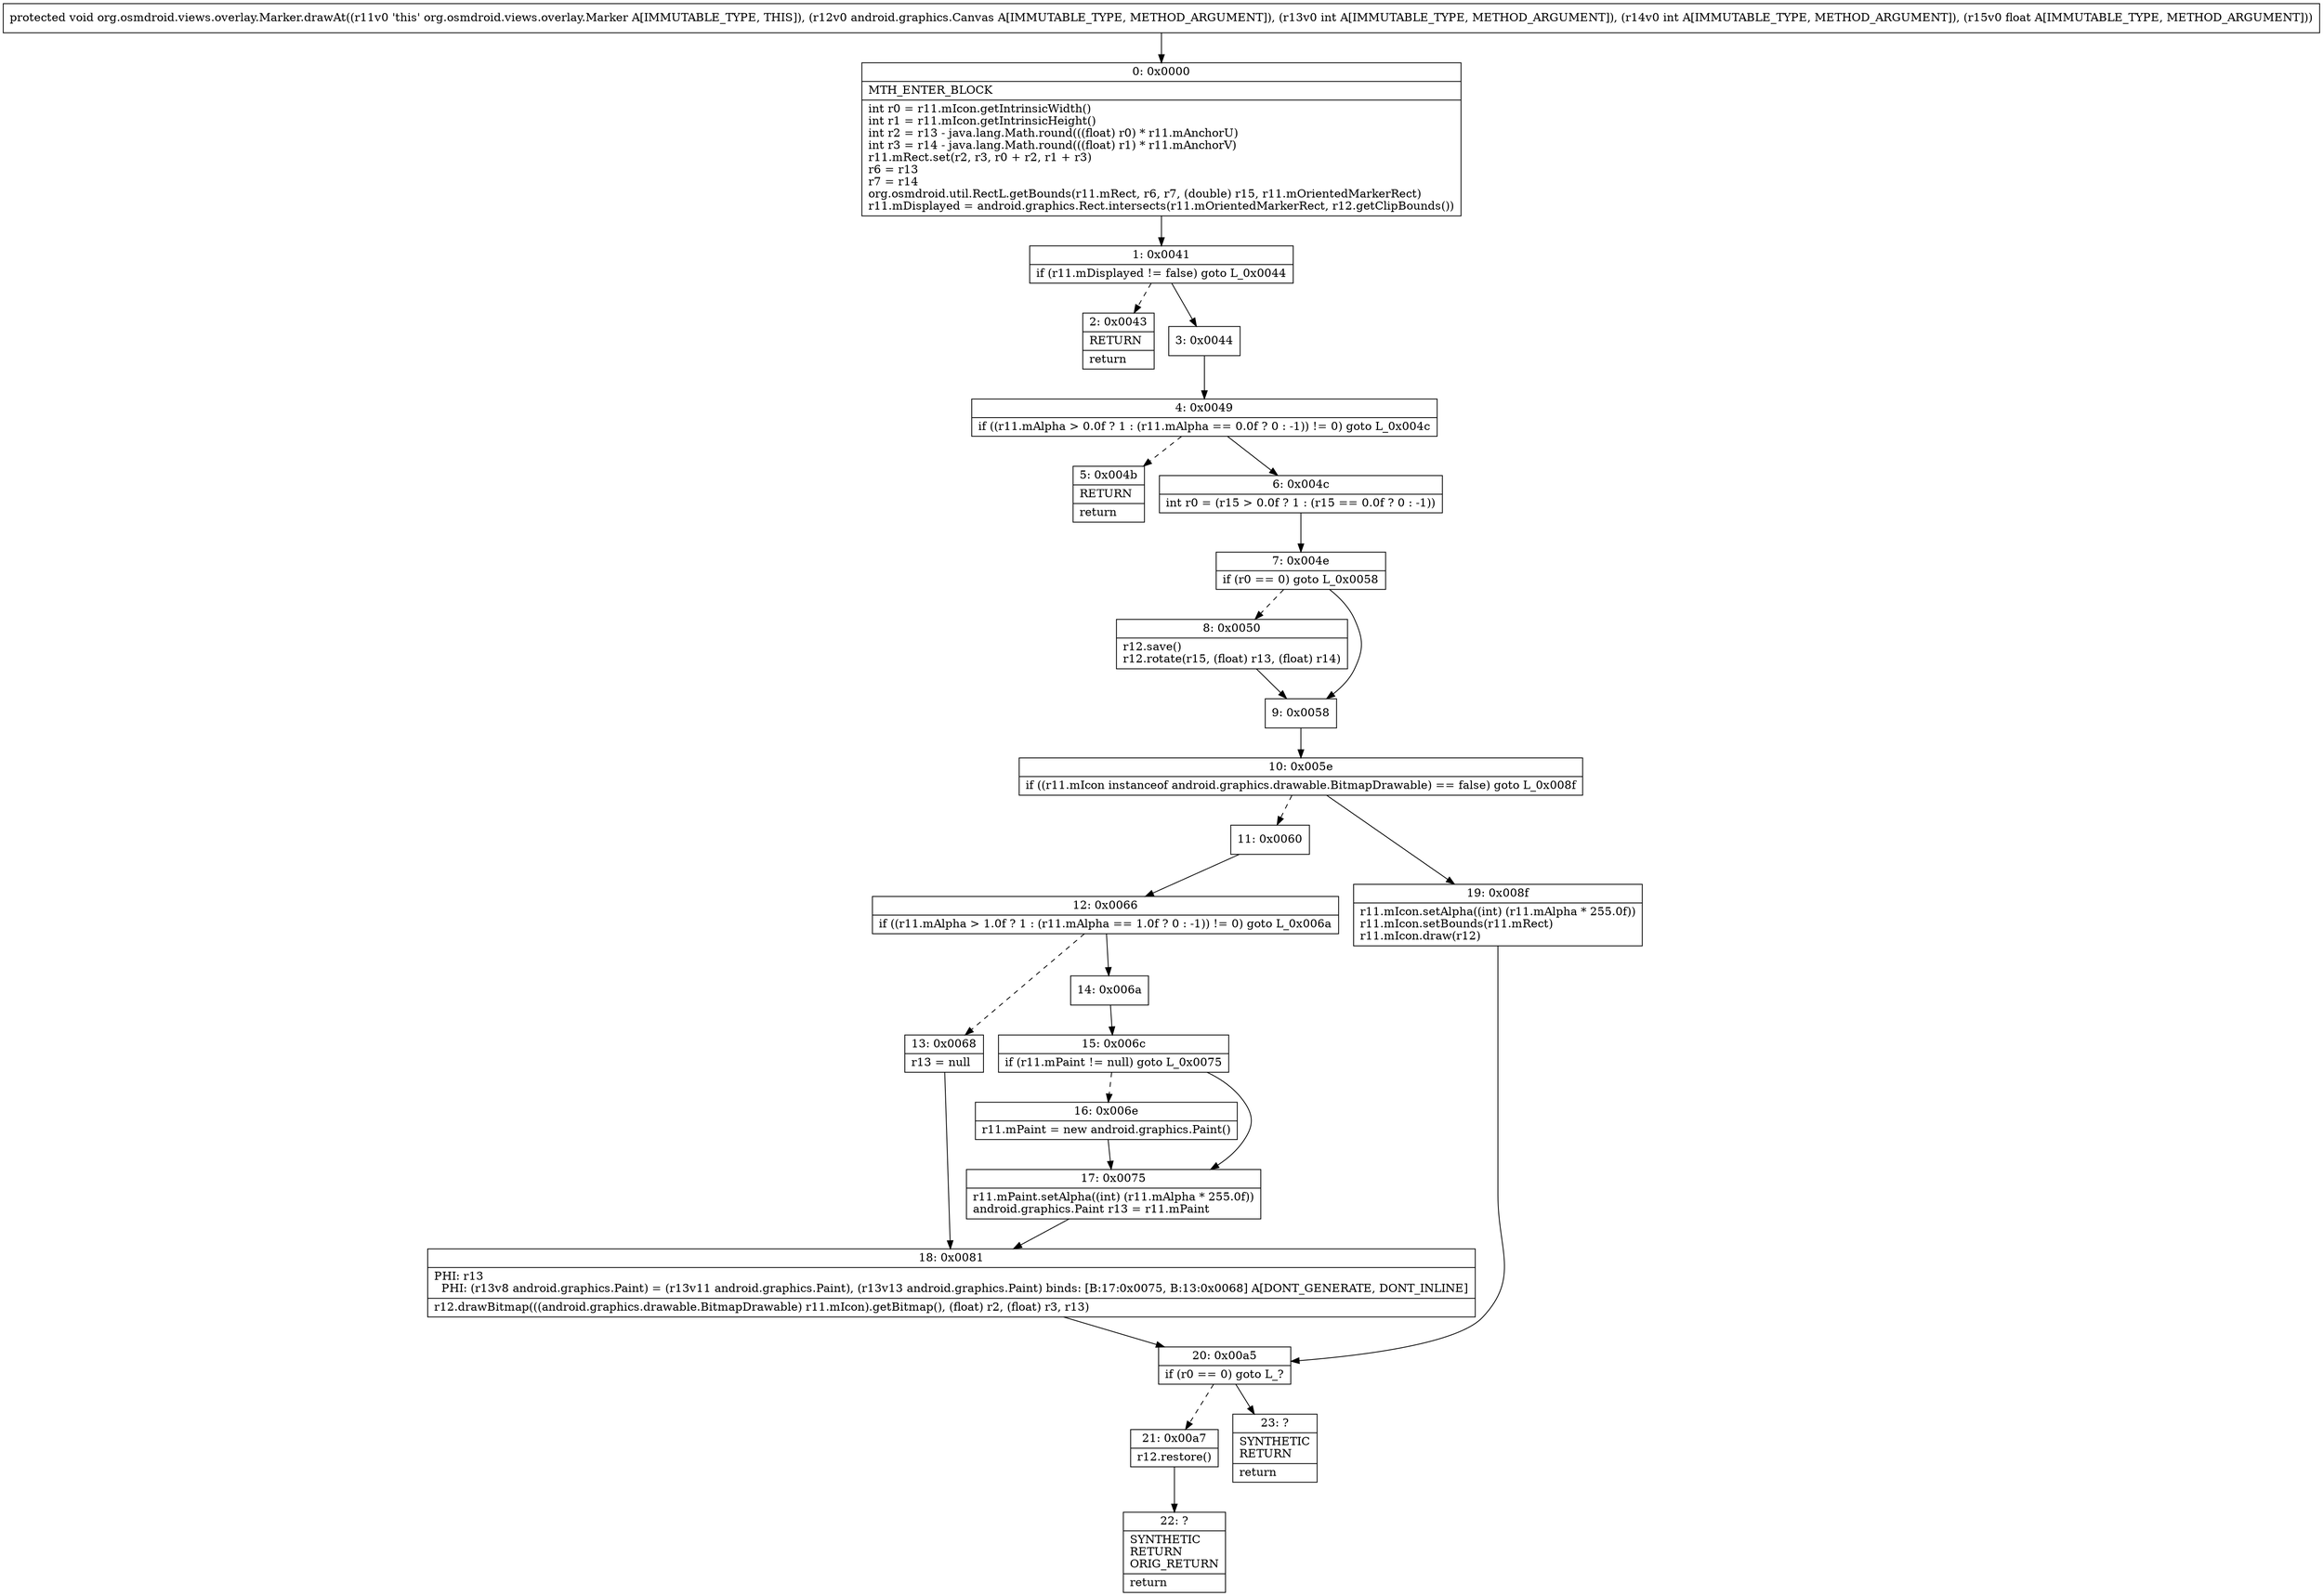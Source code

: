 digraph "CFG fororg.osmdroid.views.overlay.Marker.drawAt(Landroid\/graphics\/Canvas;IIF)V" {
Node_0 [shape=record,label="{0\:\ 0x0000|MTH_ENTER_BLOCK\l|int r0 = r11.mIcon.getIntrinsicWidth()\lint r1 = r11.mIcon.getIntrinsicHeight()\lint r2 = r13 \- java.lang.Math.round(((float) r0) * r11.mAnchorU)\lint r3 = r14 \- java.lang.Math.round(((float) r1) * r11.mAnchorV)\lr11.mRect.set(r2, r3, r0 + r2, r1 + r3)\lr6 = r13\lr7 = r14\lorg.osmdroid.util.RectL.getBounds(r11.mRect, r6, r7, (double) r15, r11.mOrientedMarkerRect)\lr11.mDisplayed = android.graphics.Rect.intersects(r11.mOrientedMarkerRect, r12.getClipBounds())\l}"];
Node_1 [shape=record,label="{1\:\ 0x0041|if (r11.mDisplayed != false) goto L_0x0044\l}"];
Node_2 [shape=record,label="{2\:\ 0x0043|RETURN\l|return\l}"];
Node_3 [shape=record,label="{3\:\ 0x0044}"];
Node_4 [shape=record,label="{4\:\ 0x0049|if ((r11.mAlpha \> 0.0f ? 1 : (r11.mAlpha == 0.0f ? 0 : \-1)) != 0) goto L_0x004c\l}"];
Node_5 [shape=record,label="{5\:\ 0x004b|RETURN\l|return\l}"];
Node_6 [shape=record,label="{6\:\ 0x004c|int r0 = (r15 \> 0.0f ? 1 : (r15 == 0.0f ? 0 : \-1))\l}"];
Node_7 [shape=record,label="{7\:\ 0x004e|if (r0 == 0) goto L_0x0058\l}"];
Node_8 [shape=record,label="{8\:\ 0x0050|r12.save()\lr12.rotate(r15, (float) r13, (float) r14)\l}"];
Node_9 [shape=record,label="{9\:\ 0x0058}"];
Node_10 [shape=record,label="{10\:\ 0x005e|if ((r11.mIcon instanceof android.graphics.drawable.BitmapDrawable) == false) goto L_0x008f\l}"];
Node_11 [shape=record,label="{11\:\ 0x0060}"];
Node_12 [shape=record,label="{12\:\ 0x0066|if ((r11.mAlpha \> 1.0f ? 1 : (r11.mAlpha == 1.0f ? 0 : \-1)) != 0) goto L_0x006a\l}"];
Node_13 [shape=record,label="{13\:\ 0x0068|r13 = null\l}"];
Node_14 [shape=record,label="{14\:\ 0x006a}"];
Node_15 [shape=record,label="{15\:\ 0x006c|if (r11.mPaint != null) goto L_0x0075\l}"];
Node_16 [shape=record,label="{16\:\ 0x006e|r11.mPaint = new android.graphics.Paint()\l}"];
Node_17 [shape=record,label="{17\:\ 0x0075|r11.mPaint.setAlpha((int) (r11.mAlpha * 255.0f))\landroid.graphics.Paint r13 = r11.mPaint\l}"];
Node_18 [shape=record,label="{18\:\ 0x0081|PHI: r13 \l  PHI: (r13v8 android.graphics.Paint) = (r13v11 android.graphics.Paint), (r13v13 android.graphics.Paint) binds: [B:17:0x0075, B:13:0x0068] A[DONT_GENERATE, DONT_INLINE]\l|r12.drawBitmap(((android.graphics.drawable.BitmapDrawable) r11.mIcon).getBitmap(), (float) r2, (float) r3, r13)\l}"];
Node_19 [shape=record,label="{19\:\ 0x008f|r11.mIcon.setAlpha((int) (r11.mAlpha * 255.0f))\lr11.mIcon.setBounds(r11.mRect)\lr11.mIcon.draw(r12)\l}"];
Node_20 [shape=record,label="{20\:\ 0x00a5|if (r0 == 0) goto L_?\l}"];
Node_21 [shape=record,label="{21\:\ 0x00a7|r12.restore()\l}"];
Node_22 [shape=record,label="{22\:\ ?|SYNTHETIC\lRETURN\lORIG_RETURN\l|return\l}"];
Node_23 [shape=record,label="{23\:\ ?|SYNTHETIC\lRETURN\l|return\l}"];
MethodNode[shape=record,label="{protected void org.osmdroid.views.overlay.Marker.drawAt((r11v0 'this' org.osmdroid.views.overlay.Marker A[IMMUTABLE_TYPE, THIS]), (r12v0 android.graphics.Canvas A[IMMUTABLE_TYPE, METHOD_ARGUMENT]), (r13v0 int A[IMMUTABLE_TYPE, METHOD_ARGUMENT]), (r14v0 int A[IMMUTABLE_TYPE, METHOD_ARGUMENT]), (r15v0 float A[IMMUTABLE_TYPE, METHOD_ARGUMENT])) }"];
MethodNode -> Node_0;
Node_0 -> Node_1;
Node_1 -> Node_2[style=dashed];
Node_1 -> Node_3;
Node_3 -> Node_4;
Node_4 -> Node_5[style=dashed];
Node_4 -> Node_6;
Node_6 -> Node_7;
Node_7 -> Node_8[style=dashed];
Node_7 -> Node_9;
Node_8 -> Node_9;
Node_9 -> Node_10;
Node_10 -> Node_11[style=dashed];
Node_10 -> Node_19;
Node_11 -> Node_12;
Node_12 -> Node_13[style=dashed];
Node_12 -> Node_14;
Node_13 -> Node_18;
Node_14 -> Node_15;
Node_15 -> Node_16[style=dashed];
Node_15 -> Node_17;
Node_16 -> Node_17;
Node_17 -> Node_18;
Node_18 -> Node_20;
Node_19 -> Node_20;
Node_20 -> Node_21[style=dashed];
Node_20 -> Node_23;
Node_21 -> Node_22;
}

